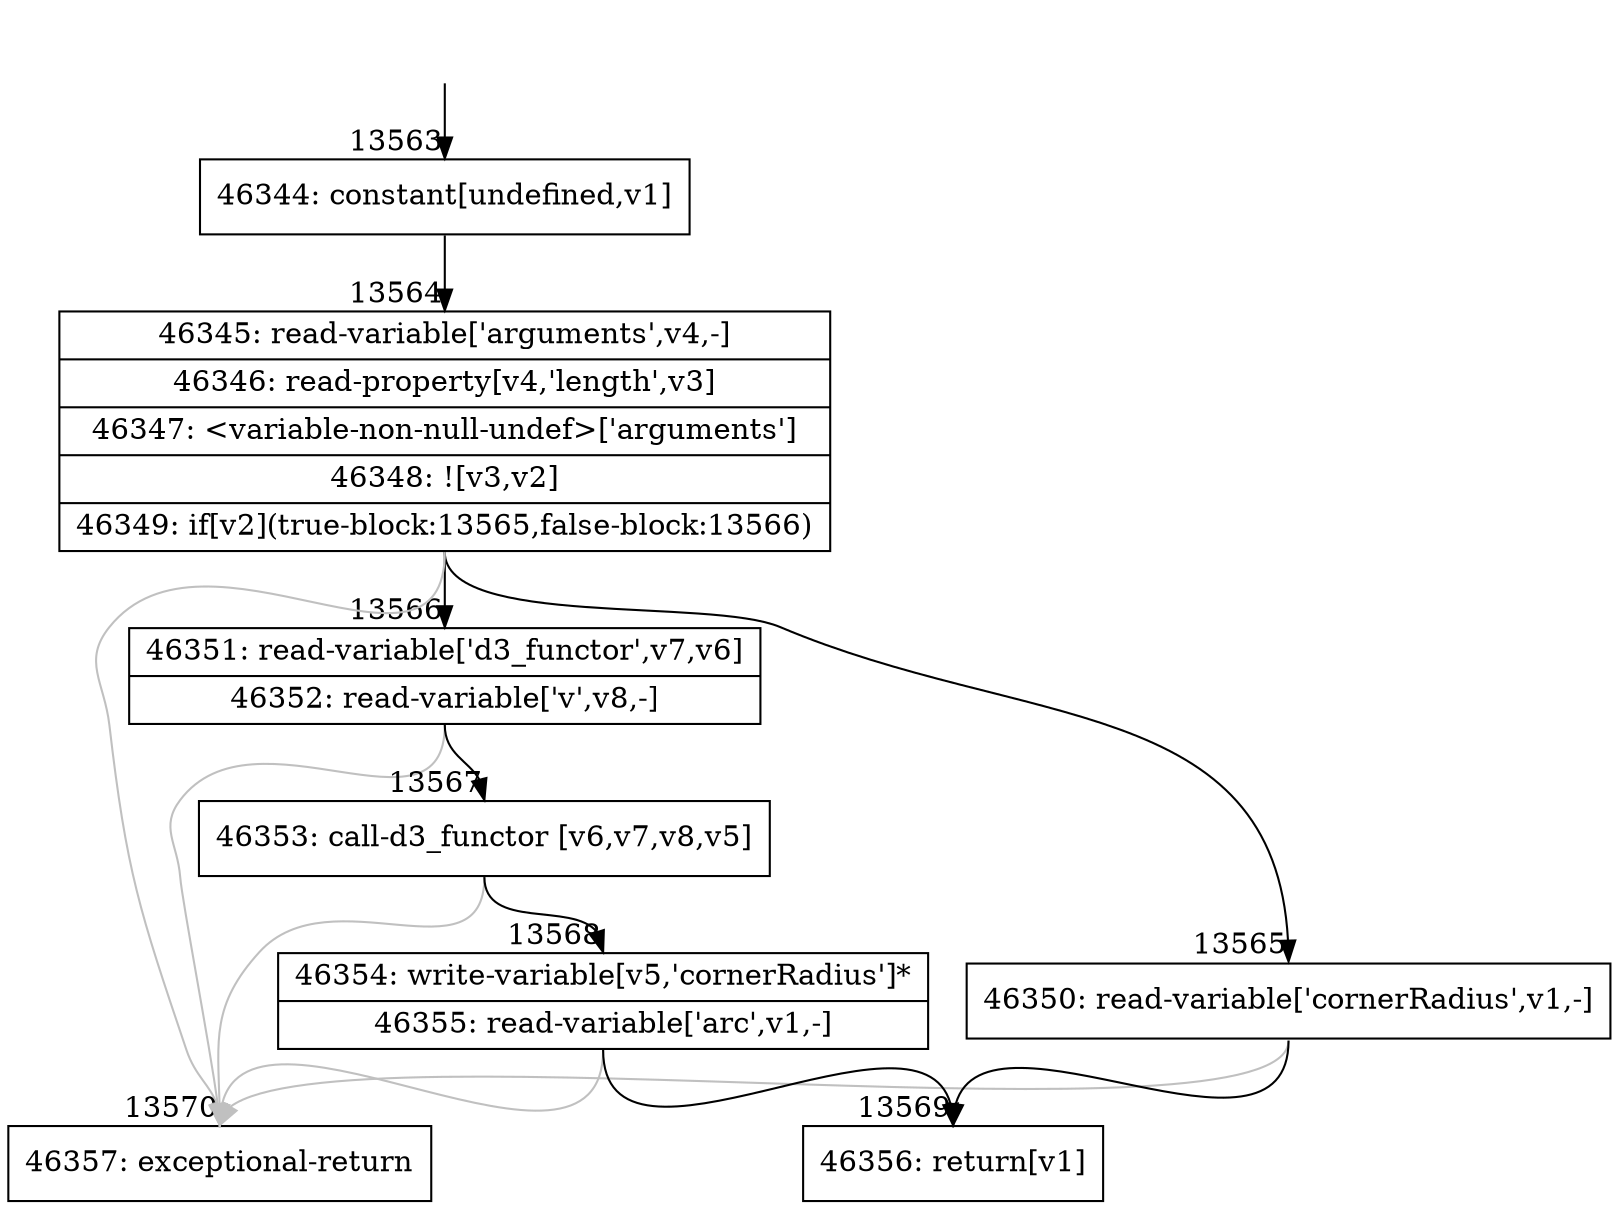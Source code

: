 digraph {
rankdir="TD"
BB_entry1255[shape=none,label=""];
BB_entry1255 -> BB13563 [tailport=s, headport=n, headlabel="    13563"]
BB13563 [shape=record label="{46344: constant[undefined,v1]}" ] 
BB13563 -> BB13564 [tailport=s, headport=n, headlabel="      13564"]
BB13564 [shape=record label="{46345: read-variable['arguments',v4,-]|46346: read-property[v4,'length',v3]|46347: \<variable-non-null-undef\>['arguments']|46348: ![v3,v2]|46349: if[v2](true-block:13565,false-block:13566)}" ] 
BB13564 -> BB13565 [tailport=s, headport=n, headlabel="      13565"]
BB13564 -> BB13566 [tailport=s, headport=n, headlabel="      13566"]
BB13564 -> BB13570 [tailport=s, headport=n, color=gray, headlabel="      13570"]
BB13565 [shape=record label="{46350: read-variable['cornerRadius',v1,-]}" ] 
BB13565 -> BB13569 [tailport=s, headport=n, headlabel="      13569"]
BB13565 -> BB13570 [tailport=s, headport=n, color=gray]
BB13566 [shape=record label="{46351: read-variable['d3_functor',v7,v6]|46352: read-variable['v',v8,-]}" ] 
BB13566 -> BB13567 [tailport=s, headport=n, headlabel="      13567"]
BB13566 -> BB13570 [tailport=s, headport=n, color=gray]
BB13567 [shape=record label="{46353: call-d3_functor [v6,v7,v8,v5]}" ] 
BB13567 -> BB13568 [tailport=s, headport=n, headlabel="      13568"]
BB13567 -> BB13570 [tailport=s, headport=n, color=gray]
BB13568 [shape=record label="{46354: write-variable[v5,'cornerRadius']*|46355: read-variable['arc',v1,-]}" ] 
BB13568 -> BB13569 [tailport=s, headport=n]
BB13568 -> BB13570 [tailport=s, headport=n, color=gray]
BB13569 [shape=record label="{46356: return[v1]}" ] 
BB13570 [shape=record label="{46357: exceptional-return}" ] 
//#$~ 8033
}
